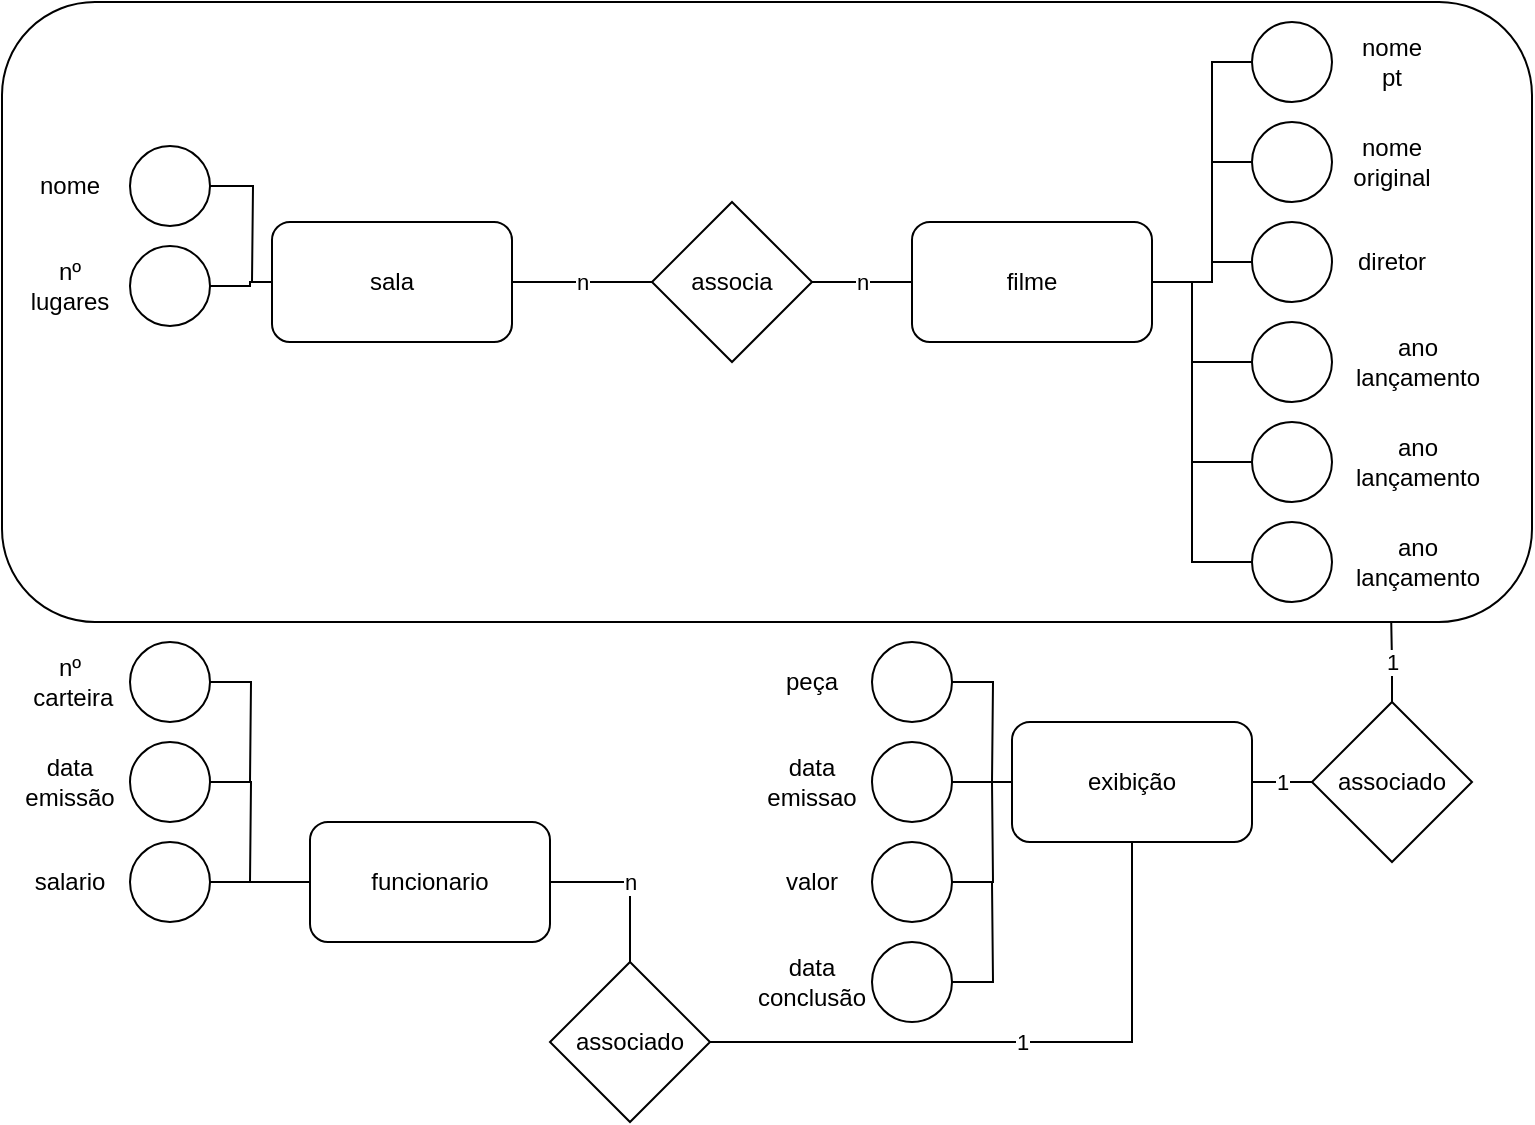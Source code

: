 <mxfile version="13.7.9" type="device"><diagram id="slcWNXucNA7eWKVdKUjv" name="Page-1"><mxGraphModel dx="385" dy="680" grid="1" gridSize="10" guides="1" tooltips="1" connect="1" arrows="1" fold="1" page="1" pageScale="1" pageWidth="850" pageHeight="1100" math="0" shadow="0"><root><mxCell id="0"/><mxCell id="1" parent="0"/><mxCell id="1arhgIdbi59xsuEKKmVc-38" value="n" style="edgeStyle=orthogonalEdgeStyle;rounded=0;orthogonalLoop=1;jettySize=auto;html=1;endArrow=none;endFill=0;exitX=1;exitY=0.5;exitDx=0;exitDy=0;" parent="1" source="1arhgIdbi59xsuEKKmVc-7" target="1arhgIdbi59xsuEKKmVc-4" edge="1"><mxGeometry relative="1" as="geometry"/></mxCell><mxCell id="1arhgIdbi59xsuEKKmVc-1" value="" style="rounded=1;whiteSpace=wrap;html=1;" parent="1" vertex="1"><mxGeometry x="55" width="765" height="310" as="geometry"/></mxCell><mxCell id="1arhgIdbi59xsuEKKmVc-2" value="sala" style="rounded=1;whiteSpace=wrap;html=1;" parent="1" vertex="1"><mxGeometry x="190" y="110" width="120" height="60" as="geometry"/></mxCell><mxCell id="1arhgIdbi59xsuEKKmVc-35" value="n" style="edgeStyle=orthogonalEdgeStyle;rounded=0;orthogonalLoop=1;jettySize=auto;html=1;entryX=1;entryY=0.5;entryDx=0;entryDy=0;endArrow=none;endFill=0;" parent="1" source="1arhgIdbi59xsuEKKmVc-3" target="1arhgIdbi59xsuEKKmVc-2" edge="1"><mxGeometry relative="1" as="geometry"/></mxCell><mxCell id="1arhgIdbi59xsuEKKmVc-36" value="n" style="edgeStyle=orthogonalEdgeStyle;rounded=0;orthogonalLoop=1;jettySize=auto;html=1;entryX=0;entryY=0.5;entryDx=0;entryDy=0;endArrow=none;endFill=0;" parent="1" source="1arhgIdbi59xsuEKKmVc-3" target="1arhgIdbi59xsuEKKmVc-6" edge="1"><mxGeometry relative="1" as="geometry"/></mxCell><mxCell id="1arhgIdbi59xsuEKKmVc-3" value="associa" style="rhombus;whiteSpace=wrap;html=1;" parent="1" vertex="1"><mxGeometry x="380" y="100" width="80" height="80" as="geometry"/></mxCell><mxCell id="1arhgIdbi59xsuEKKmVc-39" value="1" style="edgeStyle=orthogonalEdgeStyle;rounded=0;orthogonalLoop=1;jettySize=auto;html=1;entryX=0.5;entryY=1;entryDx=0;entryDy=0;endArrow=none;endFill=0;" parent="1" source="1arhgIdbi59xsuEKKmVc-4" target="1arhgIdbi59xsuEKKmVc-5" edge="1"><mxGeometry relative="1" as="geometry"/></mxCell><mxCell id="1arhgIdbi59xsuEKKmVc-4" value="associado" style="rhombus;whiteSpace=wrap;html=1;" parent="1" vertex="1"><mxGeometry x="329" y="480" width="80" height="80" as="geometry"/></mxCell><mxCell id="wuC1xJu-Z-rrQJLLn7Ux-6" value="1" style="edgeStyle=orthogonalEdgeStyle;rounded=0;orthogonalLoop=1;jettySize=auto;html=1;exitX=1;exitY=0.5;exitDx=0;exitDy=0;entryX=0;entryY=0.5;entryDx=0;entryDy=0;endArrow=none;endFill=0;" edge="1" parent="1" source="1arhgIdbi59xsuEKKmVc-5" target="wuC1xJu-Z-rrQJLLn7Ux-5"><mxGeometry relative="1" as="geometry"/></mxCell><mxCell id="1arhgIdbi59xsuEKKmVc-5" value="exibição" style="rounded=1;whiteSpace=wrap;html=1;" parent="1" vertex="1"><mxGeometry x="560" y="360" width="120" height="60" as="geometry"/></mxCell><mxCell id="1arhgIdbi59xsuEKKmVc-6" value="filme" style="rounded=1;whiteSpace=wrap;html=1;" parent="1" vertex="1"><mxGeometry x="510" y="110" width="120" height="60" as="geometry"/></mxCell><mxCell id="1arhgIdbi59xsuEKKmVc-7" value="funcionario" style="rounded=1;whiteSpace=wrap;html=1;" parent="1" vertex="1"><mxGeometry x="209" y="410" width="120" height="60" as="geometry"/></mxCell><mxCell id="1arhgIdbi59xsuEKKmVc-47" style="edgeStyle=orthogonalEdgeStyle;rounded=0;orthogonalLoop=1;jettySize=auto;html=1;entryX=0;entryY=0.5;entryDx=0;entryDy=0;endArrow=none;endFill=0;" parent="1" source="1arhgIdbi59xsuEKKmVc-11" target="1arhgIdbi59xsuEKKmVc-7" edge="1"><mxGeometry relative="1" as="geometry"/></mxCell><mxCell id="1arhgIdbi59xsuEKKmVc-11" value="salario&lt;br&gt;" style="ellipse;whiteSpace=wrap;html=1;aspect=fixed;spacingRight=100;" parent="1" vertex="1"><mxGeometry x="119" y="420" width="40" height="40" as="geometry"/></mxCell><mxCell id="1arhgIdbi59xsuEKKmVc-48" style="edgeStyle=orthogonalEdgeStyle;rounded=0;orthogonalLoop=1;jettySize=auto;html=1;endArrow=none;endFill=0;" parent="1" source="1arhgIdbi59xsuEKKmVc-12" edge="1"><mxGeometry relative="1" as="geometry"><mxPoint x="179" y="440" as="targetPoint"/></mxGeometry></mxCell><mxCell id="1arhgIdbi59xsuEKKmVc-12" value="data&lt;br&gt;emissão" style="ellipse;whiteSpace=wrap;html=1;aspect=fixed;spacingRight=100;" parent="1" vertex="1"><mxGeometry x="119" y="370" width="40" height="40" as="geometry"/></mxCell><mxCell id="1arhgIdbi59xsuEKKmVc-49" style="edgeStyle=orthogonalEdgeStyle;rounded=0;orthogonalLoop=1;jettySize=auto;html=1;endArrow=none;endFill=0;" parent="1" source="1arhgIdbi59xsuEKKmVc-13" edge="1"><mxGeometry relative="1" as="geometry"><mxPoint x="179" y="390" as="targetPoint"/></mxGeometry></mxCell><mxCell id="1arhgIdbi59xsuEKKmVc-13" value="nº&lt;br&gt;&amp;nbsp;carteira" style="ellipse;whiteSpace=wrap;html=1;aspect=fixed;spacingRight=100;" parent="1" vertex="1"><mxGeometry x="119" y="320" width="40" height="40" as="geometry"/></mxCell><mxCell id="1arhgIdbi59xsuEKKmVc-40" style="edgeStyle=orthogonalEdgeStyle;rounded=0;orthogonalLoop=1;jettySize=auto;html=1;entryX=0;entryY=0.5;entryDx=0;entryDy=0;endArrow=none;endFill=0;" parent="1" source="1arhgIdbi59xsuEKKmVc-14" target="1arhgIdbi59xsuEKKmVc-5" edge="1"><mxGeometry relative="1" as="geometry"/></mxCell><mxCell id="1arhgIdbi59xsuEKKmVc-14" value="data emissao" style="ellipse;whiteSpace=wrap;html=1;aspect=fixed;spacingRight=100;" parent="1" vertex="1"><mxGeometry x="490" y="370" width="40" height="40" as="geometry"/></mxCell><mxCell id="1arhgIdbi59xsuEKKmVc-41" style="edgeStyle=orthogonalEdgeStyle;rounded=0;orthogonalLoop=1;jettySize=auto;html=1;endArrow=none;endFill=0;" parent="1" source="1arhgIdbi59xsuEKKmVc-15" edge="1"><mxGeometry relative="1" as="geometry"><mxPoint x="550" y="390" as="targetPoint"/></mxGeometry></mxCell><mxCell id="1arhgIdbi59xsuEKKmVc-15" value="valor" style="ellipse;whiteSpace=wrap;html=1;aspect=fixed;spacingRight=100;" parent="1" vertex="1"><mxGeometry x="490" y="420" width="40" height="40" as="geometry"/></mxCell><mxCell id="1arhgIdbi59xsuEKKmVc-43" style="edgeStyle=orthogonalEdgeStyle;rounded=0;orthogonalLoop=1;jettySize=auto;html=1;endArrow=none;endFill=0;" parent="1" source="1arhgIdbi59xsuEKKmVc-16" edge="1"><mxGeometry relative="1" as="geometry"><mxPoint x="550" y="390" as="targetPoint"/></mxGeometry></mxCell><mxCell id="1arhgIdbi59xsuEKKmVc-16" value="peça" style="ellipse;whiteSpace=wrap;html=1;aspect=fixed;spacingRight=100;" parent="1" vertex="1"><mxGeometry x="490" y="320" width="40" height="40" as="geometry"/></mxCell><mxCell id="1arhgIdbi59xsuEKKmVc-27" style="edgeStyle=orthogonalEdgeStyle;rounded=0;orthogonalLoop=1;jettySize=auto;html=1;entryX=0;entryY=0.5;entryDx=0;entryDy=0;endArrow=none;endFill=0;" parent="1" source="1arhgIdbi59xsuEKKmVc-18" target="1arhgIdbi59xsuEKKmVc-2" edge="1"><mxGeometry relative="1" as="geometry"/></mxCell><mxCell id="1arhgIdbi59xsuEKKmVc-18" value="nº lugares" style="ellipse;whiteSpace=wrap;html=1;aspect=fixed;spacingLeft=0;spacingRight=100;" parent="1" vertex="1"><mxGeometry x="119" y="122" width="40" height="40" as="geometry"/></mxCell><mxCell id="1arhgIdbi59xsuEKKmVc-29" style="edgeStyle=orthogonalEdgeStyle;rounded=0;orthogonalLoop=1;jettySize=auto;html=1;endArrow=none;endFill=0;" parent="1" source="1arhgIdbi59xsuEKKmVc-19" edge="1"><mxGeometry relative="1" as="geometry"><mxPoint x="180" y="140" as="targetPoint"/></mxGeometry></mxCell><mxCell id="1arhgIdbi59xsuEKKmVc-19" value="nome" style="ellipse;whiteSpace=wrap;html=1;aspect=fixed;spacingLeft=0;spacingRight=100;" parent="1" vertex="1"><mxGeometry x="119" y="72" width="40" height="40" as="geometry"/></mxCell><mxCell id="1arhgIdbi59xsuEKKmVc-33" style="edgeStyle=orthogonalEdgeStyle;rounded=0;orthogonalLoop=1;jettySize=auto;html=1;endArrow=none;endFill=0;entryX=1;entryY=0.5;entryDx=0;entryDy=0;" parent="1" source="1arhgIdbi59xsuEKKmVc-20" edge="1" target="1arhgIdbi59xsuEKKmVc-6"><mxGeometry relative="1" as="geometry"><mxPoint x="660" y="180" as="targetPoint"/><Array as="points"><mxPoint x="650" y="180"/><mxPoint x="650" y="140"/></Array></mxGeometry></mxCell><mxCell id="1arhgIdbi59xsuEKKmVc-20" value="ano lançamento&lt;br&gt;" style="ellipse;whiteSpace=wrap;html=1;aspect=fixed;spacingLeft=125;" parent="1" vertex="1"><mxGeometry x="680" y="160" width="40" height="40" as="geometry"/></mxCell><mxCell id="1arhgIdbi59xsuEKKmVc-32" style="edgeStyle=orthogonalEdgeStyle;rounded=0;orthogonalLoop=1;jettySize=auto;html=1;endArrow=none;endFill=0;" parent="1" source="1arhgIdbi59xsuEKKmVc-21" edge="1"><mxGeometry relative="1" as="geometry"><mxPoint x="660" y="130" as="targetPoint"/></mxGeometry></mxCell><mxCell id="1arhgIdbi59xsuEKKmVc-21" value="diretor" style="ellipse;whiteSpace=wrap;html=1;aspect=fixed;spacingLeft=100;" parent="1" vertex="1"><mxGeometry x="680" y="110" width="40" height="40" as="geometry"/></mxCell><mxCell id="1arhgIdbi59xsuEKKmVc-31" style="edgeStyle=orthogonalEdgeStyle;rounded=0;orthogonalLoop=1;jettySize=auto;html=1;endArrow=none;endFill=0;" parent="1" source="1arhgIdbi59xsuEKKmVc-22" edge="1"><mxGeometry relative="1" as="geometry"><mxPoint x="630" y="130" as="targetPoint"/><Array as="points"><mxPoint x="660" y="80"/><mxPoint x="660" y="140"/><mxPoint x="630" y="140"/></Array></mxGeometry></mxCell><mxCell id="1arhgIdbi59xsuEKKmVc-22" value="nome original&lt;br&gt;" style="ellipse;whiteSpace=wrap;html=1;aspect=fixed;spacingLeft=100;" parent="1" vertex="1"><mxGeometry x="680" y="60" width="40" height="40" as="geometry"/></mxCell><mxCell id="1arhgIdbi59xsuEKKmVc-34" style="edgeStyle=orthogonalEdgeStyle;rounded=0;orthogonalLoop=1;jettySize=auto;html=1;endArrow=none;endFill=0;" parent="1" source="1arhgIdbi59xsuEKKmVc-23" edge="1"><mxGeometry relative="1" as="geometry"><mxPoint x="660" y="130" as="targetPoint"/></mxGeometry></mxCell><mxCell id="1arhgIdbi59xsuEKKmVc-23" value="nome pt" style="ellipse;whiteSpace=wrap;html=1;aspect=fixed;spacingLeft=100;" parent="1" vertex="1"><mxGeometry x="680" y="10" width="40" height="40" as="geometry"/></mxCell><mxCell id="1arhgIdbi59xsuEKKmVc-42" style="edgeStyle=orthogonalEdgeStyle;rounded=0;orthogonalLoop=1;jettySize=auto;html=1;endArrow=none;endFill=0;" parent="1" source="1arhgIdbi59xsuEKKmVc-25" edge="1"><mxGeometry relative="1" as="geometry"><mxPoint x="550" y="440" as="targetPoint"/></mxGeometry></mxCell><mxCell id="1arhgIdbi59xsuEKKmVc-25" value="data conclusão" style="ellipse;whiteSpace=wrap;html=1;aspect=fixed;spacingRight=100;" parent="1" vertex="1"><mxGeometry x="490" y="470" width="40" height="40" as="geometry"/></mxCell><mxCell id="wuC1xJu-Z-rrQJLLn7Ux-3" style="edgeStyle=orthogonalEdgeStyle;rounded=0;orthogonalLoop=1;jettySize=auto;html=1;exitX=0;exitY=0.5;exitDx=0;exitDy=0;endArrow=none;endFill=0;" edge="1" parent="1" source="wuC1xJu-Z-rrQJLLn7Ux-1"><mxGeometry relative="1" as="geometry"><mxPoint x="630" y="140" as="targetPoint"/><Array as="points"><mxPoint x="650" y="230"/><mxPoint x="650" y="140"/></Array></mxGeometry></mxCell><mxCell id="wuC1xJu-Z-rrQJLLn7Ux-1" value="ano lançamento&lt;br&gt;" style="ellipse;whiteSpace=wrap;html=1;aspect=fixed;spacingLeft=125;" vertex="1" parent="1"><mxGeometry x="680" y="210" width="40" height="40" as="geometry"/></mxCell><mxCell id="wuC1xJu-Z-rrQJLLn7Ux-4" style="edgeStyle=orthogonalEdgeStyle;rounded=0;orthogonalLoop=1;jettySize=auto;html=1;exitX=0;exitY=0.5;exitDx=0;exitDy=0;endArrow=none;endFill=0;" edge="1" parent="1" source="wuC1xJu-Z-rrQJLLn7Ux-2"><mxGeometry relative="1" as="geometry"><mxPoint x="630" y="140" as="targetPoint"/><Array as="points"><mxPoint x="650" y="280"/><mxPoint x="650" y="140"/></Array></mxGeometry></mxCell><mxCell id="wuC1xJu-Z-rrQJLLn7Ux-2" value="ano lançamento&lt;br&gt;" style="ellipse;whiteSpace=wrap;html=1;aspect=fixed;spacingLeft=125;" vertex="1" parent="1"><mxGeometry x="680" y="260" width="40" height="40" as="geometry"/></mxCell><mxCell id="wuC1xJu-Z-rrQJLLn7Ux-7" value="1" style="edgeStyle=orthogonalEdgeStyle;rounded=0;orthogonalLoop=1;jettySize=auto;html=1;exitX=0.5;exitY=0;exitDx=0;exitDy=0;entryX=0.908;entryY=1;entryDx=0;entryDy=0;entryPerimeter=0;endArrow=none;endFill=0;" edge="1" parent="1" source="wuC1xJu-Z-rrQJLLn7Ux-5" target="1arhgIdbi59xsuEKKmVc-1"><mxGeometry relative="1" as="geometry"/></mxCell><mxCell id="wuC1xJu-Z-rrQJLLn7Ux-5" value="associado" style="rhombus;whiteSpace=wrap;html=1;" vertex="1" parent="1"><mxGeometry x="710" y="350" width="80" height="80" as="geometry"/></mxCell></root></mxGraphModel></diagram></mxfile>